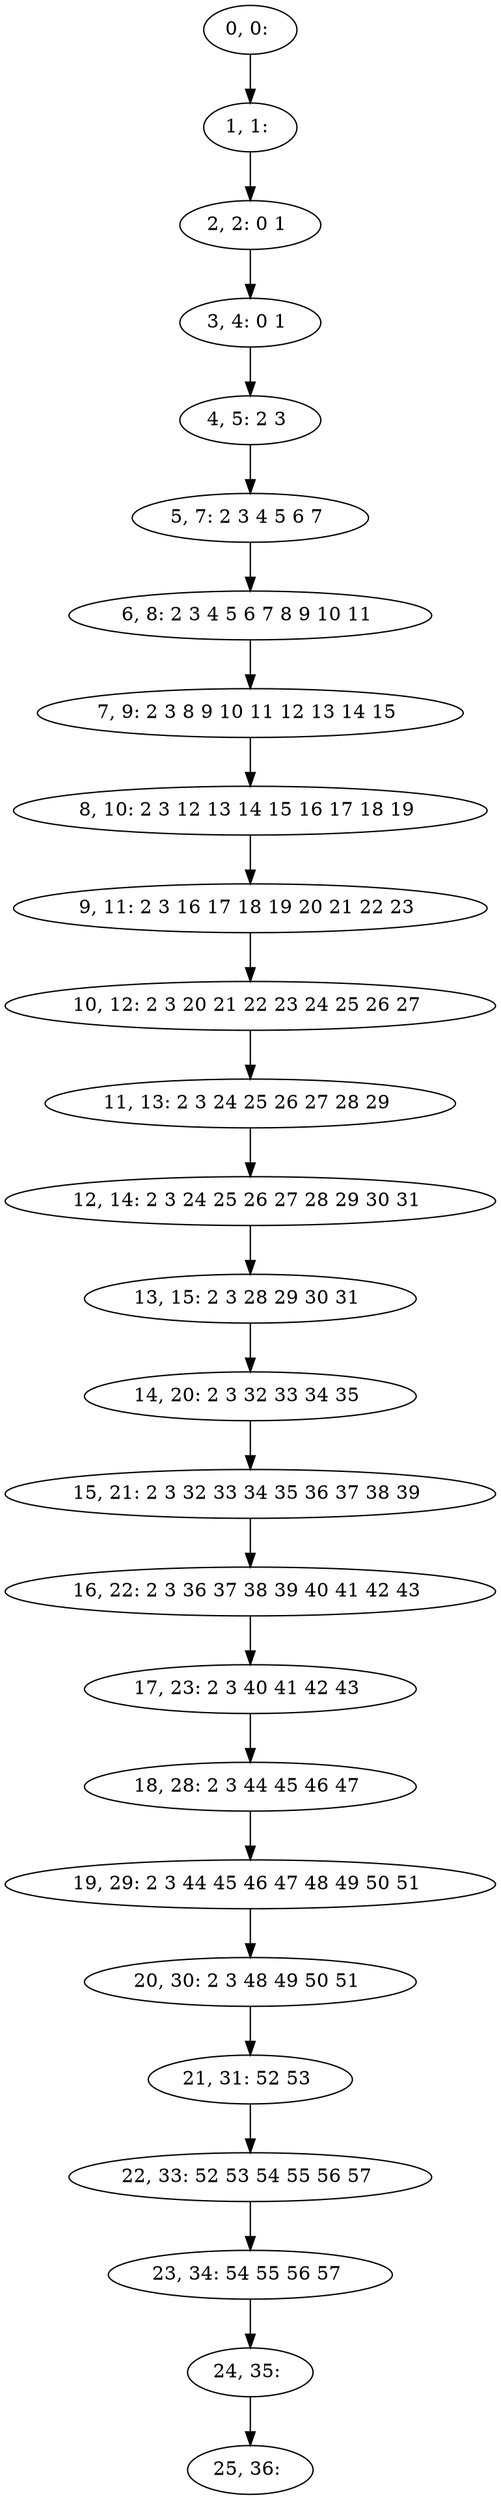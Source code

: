 digraph G {
0[label="0, 0: "];
1[label="1, 1: "];
2[label="2, 2: 0 1 "];
3[label="3, 4: 0 1 "];
4[label="4, 5: 2 3 "];
5[label="5, 7: 2 3 4 5 6 7 "];
6[label="6, 8: 2 3 4 5 6 7 8 9 10 11 "];
7[label="7, 9: 2 3 8 9 10 11 12 13 14 15 "];
8[label="8, 10: 2 3 12 13 14 15 16 17 18 19 "];
9[label="9, 11: 2 3 16 17 18 19 20 21 22 23 "];
10[label="10, 12: 2 3 20 21 22 23 24 25 26 27 "];
11[label="11, 13: 2 3 24 25 26 27 28 29 "];
12[label="12, 14: 2 3 24 25 26 27 28 29 30 31 "];
13[label="13, 15: 2 3 28 29 30 31 "];
14[label="14, 20: 2 3 32 33 34 35 "];
15[label="15, 21: 2 3 32 33 34 35 36 37 38 39 "];
16[label="16, 22: 2 3 36 37 38 39 40 41 42 43 "];
17[label="17, 23: 2 3 40 41 42 43 "];
18[label="18, 28: 2 3 44 45 46 47 "];
19[label="19, 29: 2 3 44 45 46 47 48 49 50 51 "];
20[label="20, 30: 2 3 48 49 50 51 "];
21[label="21, 31: 52 53 "];
22[label="22, 33: 52 53 54 55 56 57 "];
23[label="23, 34: 54 55 56 57 "];
24[label="24, 35: "];
25[label="25, 36: "];
0->1 ;
1->2 ;
2->3 ;
3->4 ;
4->5 ;
5->6 ;
6->7 ;
7->8 ;
8->9 ;
9->10 ;
10->11 ;
11->12 ;
12->13 ;
13->14 ;
14->15 ;
15->16 ;
16->17 ;
17->18 ;
18->19 ;
19->20 ;
20->21 ;
21->22 ;
22->23 ;
23->24 ;
24->25 ;
}
